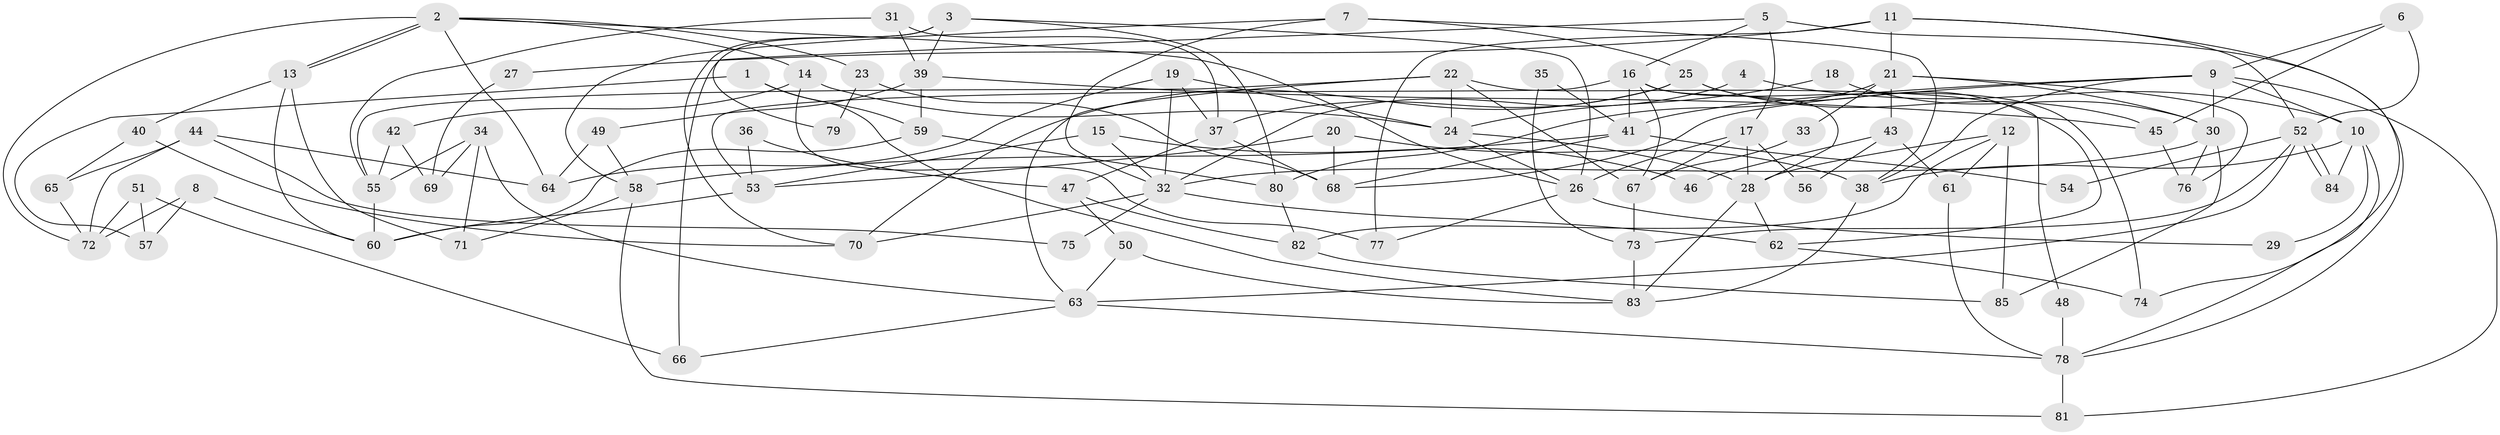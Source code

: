 // coarse degree distribution, {3: 0.16666666666666666, 8: 0.037037037037037035, 5: 0.14814814814814814, 2: 0.14814814814814814, 7: 0.07407407407407407, 4: 0.12962962962962962, 10: 0.037037037037037035, 6: 0.2037037037037037, 9: 0.05555555555555555}
// Generated by graph-tools (version 1.1) at 2025/23/03/03/25 07:23:59]
// undirected, 85 vertices, 170 edges
graph export_dot {
graph [start="1"]
  node [color=gray90,style=filled];
  1;
  2;
  3;
  4;
  5;
  6;
  7;
  8;
  9;
  10;
  11;
  12;
  13;
  14;
  15;
  16;
  17;
  18;
  19;
  20;
  21;
  22;
  23;
  24;
  25;
  26;
  27;
  28;
  29;
  30;
  31;
  32;
  33;
  34;
  35;
  36;
  37;
  38;
  39;
  40;
  41;
  42;
  43;
  44;
  45;
  46;
  47;
  48;
  49;
  50;
  51;
  52;
  53;
  54;
  55;
  56;
  57;
  58;
  59;
  60;
  61;
  62;
  63;
  64;
  65;
  66;
  67;
  68;
  69;
  70;
  71;
  72;
  73;
  74;
  75;
  76;
  77;
  78;
  79;
  80;
  81;
  82;
  83;
  84;
  85;
  1 -- 59;
  1 -- 83;
  1 -- 57;
  2 -- 13;
  2 -- 13;
  2 -- 26;
  2 -- 14;
  2 -- 23;
  2 -- 64;
  2 -- 72;
  3 -- 39;
  3 -- 70;
  3 -- 26;
  3 -- 79;
  3 -- 80;
  4 -- 10;
  4 -- 32;
  5 -- 78;
  5 -- 16;
  5 -- 17;
  5 -- 66;
  6 -- 52;
  6 -- 9;
  6 -- 45;
  7 -- 25;
  7 -- 58;
  7 -- 32;
  7 -- 38;
  8 -- 72;
  8 -- 60;
  8 -- 57;
  9 -- 38;
  9 -- 30;
  9 -- 10;
  9 -- 41;
  9 -- 68;
  9 -- 81;
  10 -- 38;
  10 -- 29;
  10 -- 78;
  10 -- 84;
  11 -- 21;
  11 -- 77;
  11 -- 27;
  11 -- 52;
  11 -- 74;
  12 -- 82;
  12 -- 28;
  12 -- 61;
  12 -- 85;
  13 -- 60;
  13 -- 40;
  13 -- 71;
  14 -- 24;
  14 -- 42;
  14 -- 77;
  15 -- 53;
  15 -- 32;
  15 -- 46;
  16 -- 67;
  16 -- 28;
  16 -- 41;
  16 -- 53;
  16 -- 74;
  17 -- 26;
  17 -- 28;
  17 -- 56;
  17 -- 67;
  18 -- 24;
  18 -- 30;
  19 -- 32;
  19 -- 37;
  19 -- 24;
  19 -- 64;
  20 -- 68;
  20 -- 38;
  20 -- 53;
  21 -- 30;
  21 -- 80;
  21 -- 33;
  21 -- 43;
  21 -- 76;
  22 -- 24;
  22 -- 63;
  22 -- 48;
  22 -- 55;
  22 -- 67;
  23 -- 68;
  23 -- 79;
  24 -- 28;
  24 -- 26;
  25 -- 62;
  25 -- 70;
  25 -- 37;
  25 -- 45;
  26 -- 29;
  26 -- 77;
  27 -- 69;
  28 -- 62;
  28 -- 83;
  30 -- 76;
  30 -- 85;
  30 -- 32;
  31 -- 37;
  31 -- 39;
  31 -- 55;
  32 -- 62;
  32 -- 70;
  32 -- 75;
  33 -- 67;
  34 -- 63;
  34 -- 55;
  34 -- 69;
  34 -- 71;
  35 -- 41;
  35 -- 73;
  36 -- 47;
  36 -- 53;
  37 -- 68;
  37 -- 47;
  38 -- 83;
  39 -- 49;
  39 -- 45;
  39 -- 59;
  40 -- 65;
  40 -- 70;
  41 -- 54;
  41 -- 58;
  41 -- 68;
  42 -- 55;
  42 -- 69;
  43 -- 61;
  43 -- 46;
  43 -- 56;
  44 -- 64;
  44 -- 72;
  44 -- 65;
  44 -- 75;
  45 -- 76;
  47 -- 50;
  47 -- 82;
  48 -- 78;
  49 -- 58;
  49 -- 64;
  50 -- 83;
  50 -- 63;
  51 -- 57;
  51 -- 66;
  51 -- 72;
  52 -- 84;
  52 -- 84;
  52 -- 54;
  52 -- 63;
  52 -- 73;
  53 -- 60;
  55 -- 60;
  58 -- 71;
  58 -- 81;
  59 -- 60;
  59 -- 80;
  61 -- 78;
  62 -- 74;
  63 -- 78;
  63 -- 66;
  65 -- 72;
  67 -- 73;
  73 -- 83;
  78 -- 81;
  80 -- 82;
  82 -- 85;
}
